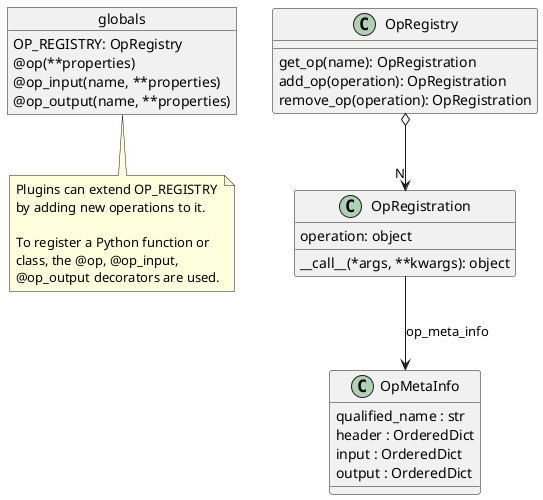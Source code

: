 @startuml

object globals {
    OP_REGISTRY: OpRegistry
    @op(**properties)
    @op_input(name, **properties)
    @op_output(name, **properties)
}

note bottom of globals
Plugins can extend OP_REGISTRY
by adding new operations to it.

To register a Python function or
class, the @op, @op_input,
@op_output decorators are used.
end note

class OpRegistry {
    get_op(name): OpRegistration
    add_op(operation): OpRegistration
    remove_op(operation): OpRegistration
}


class OpRegistration {
    operation: object
    __call__(*args, **kwargs): object
}


class OpMetaInfo {
    qualified_name : str
    header : OrderedDict
    input : OrderedDict
    output : OrderedDict
}

OpRegistry o--> "N" OpRegistration
OpRegistration --> OpMetaInfo: op_meta_info

@enduml
